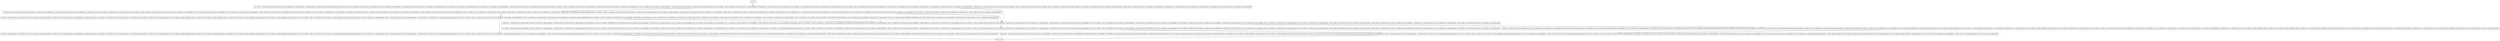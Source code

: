 digraph isBINDelta {
node [shape=record];
entry [label="entry - []"];
exit [label="exit - []"];
39385819 [label="39385819 - [(!DUPLICATES && SEQUENTIAL && ENV_IS_LOCKING && !MAX_MEMORY), (!CACHE_MODE && !DUPLICATES && !MAX_MEMORY && !SEQUENTIAL && ENV_IS_LOCKING), (DUPLICATES && !SEQUENTIAL && ENV_IS_LOCKING && MAX_MEMORY), (!DUPLICATES && CACHE_MODE && ENV_IS_LOCKING && MAX_MEMORY), (ENV_IS_LOCKING && DUPLICATES && MAX_MEMORY), (ENV_IS_LOCKING && !DUPLICATES && !MAX_MEMORY), (!CACHE_MODE && !DUPLICATES && !MAX_MEMORY && SEQUENTIAL && ENV_IS_LOCKING), (!ENV_IS_LOCKING && !DUPLICATES && !MAX_MEMORY), (DUPLICATES && SEQUENTIAL && ENV_IS_LOCKING && !MAX_MEMORY), (!ENV_IS_LOCKING && DUPLICATES && MAX_MEMORY), (!CACHE_MODE && !DUPLICATES && !SEQUENTIAL && MAX_MEMORY && ENV_IS_LOCKING), (!ENV_IS_LOCKING && DUPLICATES && !MAX_MEMORY), (DUPLICATES && !SEQUENTIAL && ENV_IS_LOCKING && !MAX_MEMORY), (!CACHE_MODE && !DUPLICATES && SEQUENTIAL && MAX_MEMORY && ENV_IS_LOCKING), (!ENV_IS_LOCKING && !DUPLICATES && MAX_MEMORY), (!DUPLICATES && !SEQUENTIAL && ENV_IS_LOCKING && !MAX_MEMORY), (!DUPLICATES && CACHE_MODE && ENV_IS_LOCKING && !MAX_MEMORY), (!DUPLICATES && !SEQUENTIAL && ENV_IS_LOCKING && MAX_MEMORY), (ENV_IS_LOCKING && DUPLICATES && !MAX_MEMORY), (ENV_IS_LOCKING && !DUPLICATES && MAX_MEMORY), (!DUPLICATES && SEQUENTIAL && ENV_IS_LOCKING && MAX_MEMORY), (DUPLICATES && SEQUENTIAL && ENV_IS_LOCKING && MAX_MEMORY), (!DUPLICATES && !CACHE_MODE && ENV_IS_LOCKING && !MAX_MEMORY), (!DUPLICATES && !CACHE_MODE && ENV_IS_LOCKING && MAX_MEMORY)]"];
868414699 [label="868414699 - [(!DUPLICATES && SEQUENTIAL && ENV_IS_LOCKING && !MAX_MEMORY), (!CACHE_MODE && !DUPLICATES && !MAX_MEMORY && !SEQUENTIAL && ENV_IS_LOCKING), (DUPLICATES && !SEQUENTIAL && ENV_IS_LOCKING && MAX_MEMORY), (!DUPLICATES && CACHE_MODE && ENV_IS_LOCKING && MAX_MEMORY), (ENV_IS_LOCKING && DUPLICATES && MAX_MEMORY), (ENV_IS_LOCKING && !DUPLICATES && !MAX_MEMORY), (!CACHE_MODE && !DUPLICATES && !MAX_MEMORY && SEQUENTIAL && ENV_IS_LOCKING), (!ENV_IS_LOCKING && !DUPLICATES && !MAX_MEMORY), (DUPLICATES && SEQUENTIAL && ENV_IS_LOCKING && !MAX_MEMORY), (!ENV_IS_LOCKING && DUPLICATES && MAX_MEMORY), (!CACHE_MODE && !DUPLICATES && !SEQUENTIAL && MAX_MEMORY && ENV_IS_LOCKING), (!ENV_IS_LOCKING && DUPLICATES && !MAX_MEMORY), (DUPLICATES && !SEQUENTIAL && ENV_IS_LOCKING && !MAX_MEMORY), (!CACHE_MODE && !DUPLICATES && SEQUENTIAL && MAX_MEMORY && ENV_IS_LOCKING), (!ENV_IS_LOCKING && !DUPLICATES && MAX_MEMORY), (!DUPLICATES && !SEQUENTIAL && ENV_IS_LOCKING && !MAX_MEMORY), (!DUPLICATES && CACHE_MODE && ENV_IS_LOCKING && !MAX_MEMORY), (!DUPLICATES && !SEQUENTIAL && ENV_IS_LOCKING && MAX_MEMORY), (ENV_IS_LOCKING && DUPLICATES && !MAX_MEMORY), (ENV_IS_LOCKING && !DUPLICATES && MAX_MEMORY), (!DUPLICATES && SEQUENTIAL && ENV_IS_LOCKING && MAX_MEMORY), (DUPLICATES && SEQUENTIAL && ENV_IS_LOCKING && MAX_MEMORY), (!DUPLICATES && !CACHE_MODE && ENV_IS_LOCKING && !MAX_MEMORY), (!DUPLICATES && !CACHE_MODE && ENV_IS_LOCKING && MAX_MEMORY)]"];
1714818186 [label="1714818186 - [(!DUPLICATES && SEQUENTIAL && ENV_IS_LOCKING && !MAX_MEMORY), (!CACHE_MODE && !DUPLICATES && !MAX_MEMORY && !SEQUENTIAL && ENV_IS_LOCKING), (DUPLICATES && !SEQUENTIAL && ENV_IS_LOCKING && MAX_MEMORY), (!DUPLICATES && CACHE_MODE && ENV_IS_LOCKING && MAX_MEMORY), (ENV_IS_LOCKING && DUPLICATES && MAX_MEMORY), (ENV_IS_LOCKING && !DUPLICATES && !MAX_MEMORY), (!CACHE_MODE && !DUPLICATES && !MAX_MEMORY && SEQUENTIAL && ENV_IS_LOCKING), (!ENV_IS_LOCKING && !DUPLICATES && !MAX_MEMORY), (DUPLICATES && SEQUENTIAL && ENV_IS_LOCKING && !MAX_MEMORY), (!ENV_IS_LOCKING && DUPLICATES && MAX_MEMORY), (!CACHE_MODE && !DUPLICATES && !SEQUENTIAL && MAX_MEMORY && ENV_IS_LOCKING), (!ENV_IS_LOCKING && DUPLICATES && !MAX_MEMORY), (DUPLICATES && !SEQUENTIAL && ENV_IS_LOCKING && !MAX_MEMORY), (!CACHE_MODE && !DUPLICATES && SEQUENTIAL && MAX_MEMORY && ENV_IS_LOCKING), (!ENV_IS_LOCKING && !DUPLICATES && MAX_MEMORY), (!DUPLICATES && !SEQUENTIAL && ENV_IS_LOCKING && !MAX_MEMORY), (!DUPLICATES && CACHE_MODE && ENV_IS_LOCKING && !MAX_MEMORY), (!DUPLICATES && !SEQUENTIAL && ENV_IS_LOCKING && MAX_MEMORY), (ENV_IS_LOCKING && DUPLICATES && !MAX_MEMORY), (ENV_IS_LOCKING && !DUPLICATES && MAX_MEMORY), (!DUPLICATES && SEQUENTIAL && ENV_IS_LOCKING && MAX_MEMORY), (DUPLICATES && SEQUENTIAL && ENV_IS_LOCKING && MAX_MEMORY), (!DUPLICATES && !CACHE_MODE && ENV_IS_LOCKING && !MAX_MEMORY), (!DUPLICATES && !CACHE_MODE && ENV_IS_LOCKING && MAX_MEMORY)]"];
1553105900 [label="1553105900 - [(!DUPLICATES && SEQUENTIAL && ENV_IS_LOCKING && !MAX_MEMORY), (!CACHE_MODE && !DUPLICATES && !MAX_MEMORY && !SEQUENTIAL && ENV_IS_LOCKING), (DUPLICATES && !SEQUENTIAL && ENV_IS_LOCKING && MAX_MEMORY), (!DUPLICATES && CACHE_MODE && ENV_IS_LOCKING && MAX_MEMORY), (ENV_IS_LOCKING && DUPLICATES && MAX_MEMORY), (ENV_IS_LOCKING && !DUPLICATES && !MAX_MEMORY), (!CACHE_MODE && !DUPLICATES && !MAX_MEMORY && SEQUENTIAL && ENV_IS_LOCKING), (!ENV_IS_LOCKING && !DUPLICATES && !MAX_MEMORY), (DUPLICATES && SEQUENTIAL && ENV_IS_LOCKING && !MAX_MEMORY), (!ENV_IS_LOCKING && DUPLICATES && MAX_MEMORY), (!CACHE_MODE && !DUPLICATES && !SEQUENTIAL && MAX_MEMORY && ENV_IS_LOCKING), (!ENV_IS_LOCKING && DUPLICATES && !MAX_MEMORY), (DUPLICATES && !SEQUENTIAL && ENV_IS_LOCKING && !MAX_MEMORY), (!CACHE_MODE && !DUPLICATES && SEQUENTIAL && MAX_MEMORY && ENV_IS_LOCKING), (!ENV_IS_LOCKING && !DUPLICATES && MAX_MEMORY), (!DUPLICATES && !SEQUENTIAL && ENV_IS_LOCKING && !MAX_MEMORY), (!DUPLICATES && CACHE_MODE && ENV_IS_LOCKING && !MAX_MEMORY), (!DUPLICATES && !SEQUENTIAL && ENV_IS_LOCKING && MAX_MEMORY), (ENV_IS_LOCKING && DUPLICATES && !MAX_MEMORY), (ENV_IS_LOCKING && !DUPLICATES && MAX_MEMORY), (!DUPLICATES && SEQUENTIAL && ENV_IS_LOCKING && MAX_MEMORY), (DUPLICATES && SEQUENTIAL && ENV_IS_LOCKING && MAX_MEMORY), (!DUPLICATES && !CACHE_MODE && ENV_IS_LOCKING && !MAX_MEMORY), (!DUPLICATES && !CACHE_MODE && ENV_IS_LOCKING && MAX_MEMORY)]"];
169254008 [label="169254008 - [(!DUPLICATES && SEQUENTIAL && ENV_IS_LOCKING && !MAX_MEMORY), (!CACHE_MODE && !DUPLICATES && !MAX_MEMORY && !SEQUENTIAL && ENV_IS_LOCKING), (DUPLICATES && !SEQUENTIAL && ENV_IS_LOCKING && MAX_MEMORY), (!DUPLICATES && CACHE_MODE && ENV_IS_LOCKING && MAX_MEMORY), (ENV_IS_LOCKING && DUPLICATES && MAX_MEMORY), (ENV_IS_LOCKING && !DUPLICATES && !MAX_MEMORY), (!CACHE_MODE && !DUPLICATES && !MAX_MEMORY && SEQUENTIAL && ENV_IS_LOCKING), (!ENV_IS_LOCKING && !DUPLICATES && !MAX_MEMORY), (DUPLICATES && SEQUENTIAL && ENV_IS_LOCKING && !MAX_MEMORY), (!ENV_IS_LOCKING && DUPLICATES && MAX_MEMORY), (!CACHE_MODE && !DUPLICATES && !SEQUENTIAL && MAX_MEMORY && ENV_IS_LOCKING), (!ENV_IS_LOCKING && DUPLICATES && !MAX_MEMORY), (DUPLICATES && !SEQUENTIAL && ENV_IS_LOCKING && !MAX_MEMORY), (!CACHE_MODE && !DUPLICATES && SEQUENTIAL && MAX_MEMORY && ENV_IS_LOCKING), (!ENV_IS_LOCKING && !DUPLICATES && MAX_MEMORY), (!DUPLICATES && !SEQUENTIAL && ENV_IS_LOCKING && !MAX_MEMORY), (!DUPLICATES && CACHE_MODE && ENV_IS_LOCKING && !MAX_MEMORY), (!DUPLICATES && !SEQUENTIAL && ENV_IS_LOCKING && MAX_MEMORY), (ENV_IS_LOCKING && DUPLICATES && !MAX_MEMORY), (ENV_IS_LOCKING && !DUPLICATES && MAX_MEMORY), (!DUPLICATES && SEQUENTIAL && ENV_IS_LOCKING && MAX_MEMORY), (DUPLICATES && SEQUENTIAL && ENV_IS_LOCKING && MAX_MEMORY), (!DUPLICATES && !CACHE_MODE && ENV_IS_LOCKING && !MAX_MEMORY), (!DUPLICATES && !CACHE_MODE && ENV_IS_LOCKING && MAX_MEMORY)]"];
1768357443 [label="1768357443 - [(!DUPLICATES && SEQUENTIAL && ENV_IS_LOCKING && !MAX_MEMORY), (!CACHE_MODE && !DUPLICATES && !MAX_MEMORY && !SEQUENTIAL && ENV_IS_LOCKING), (DUPLICATES && !SEQUENTIAL && ENV_IS_LOCKING && MAX_MEMORY), (!DUPLICATES && CACHE_MODE && ENV_IS_LOCKING && MAX_MEMORY), (ENV_IS_LOCKING && DUPLICATES && MAX_MEMORY), (ENV_IS_LOCKING && !DUPLICATES && !MAX_MEMORY), (!CACHE_MODE && !DUPLICATES && !MAX_MEMORY && SEQUENTIAL && ENV_IS_LOCKING), (!ENV_IS_LOCKING && !DUPLICATES && !MAX_MEMORY), (DUPLICATES && SEQUENTIAL && ENV_IS_LOCKING && !MAX_MEMORY), (!ENV_IS_LOCKING && DUPLICATES && MAX_MEMORY), (!CACHE_MODE && !DUPLICATES && !SEQUENTIAL && MAX_MEMORY && ENV_IS_LOCKING), (!ENV_IS_LOCKING && DUPLICATES && !MAX_MEMORY), (DUPLICATES && !SEQUENTIAL && ENV_IS_LOCKING && !MAX_MEMORY), (!CACHE_MODE && !DUPLICATES && SEQUENTIAL && MAX_MEMORY && ENV_IS_LOCKING), (!ENV_IS_LOCKING && !DUPLICATES && MAX_MEMORY), (!DUPLICATES && !SEQUENTIAL && ENV_IS_LOCKING && !MAX_MEMORY), (!DUPLICATES && CACHE_MODE && ENV_IS_LOCKING && !MAX_MEMORY), (!DUPLICATES && !SEQUENTIAL && ENV_IS_LOCKING && MAX_MEMORY), (ENV_IS_LOCKING && DUPLICATES && !MAX_MEMORY), (ENV_IS_LOCKING && !DUPLICATES && MAX_MEMORY), (!DUPLICATES && SEQUENTIAL && ENV_IS_LOCKING && MAX_MEMORY), (DUPLICATES && SEQUENTIAL && ENV_IS_LOCKING && MAX_MEMORY), (!DUPLICATES && !CACHE_MODE && ENV_IS_LOCKING && !MAX_MEMORY), (!DUPLICATES && !CACHE_MODE && ENV_IS_LOCKING && MAX_MEMORY)]"];
453334494 [label="453334494 - [(!DUPLICATES && SEQUENTIAL && ENV_IS_LOCKING && !MAX_MEMORY), (!CACHE_MODE && !DUPLICATES && !MAX_MEMORY && !SEQUENTIAL && ENV_IS_LOCKING), (DUPLICATES && !SEQUENTIAL && ENV_IS_LOCKING && MAX_MEMORY), (!DUPLICATES && CACHE_MODE && ENV_IS_LOCKING && MAX_MEMORY), (ENV_IS_LOCKING && DUPLICATES && MAX_MEMORY), (ENV_IS_LOCKING && !DUPLICATES && !MAX_MEMORY), (!CACHE_MODE && !DUPLICATES && !MAX_MEMORY && SEQUENTIAL && ENV_IS_LOCKING), (!ENV_IS_LOCKING && !DUPLICATES && !MAX_MEMORY), (DUPLICATES && SEQUENTIAL && ENV_IS_LOCKING && !MAX_MEMORY), (!ENV_IS_LOCKING && DUPLICATES && MAX_MEMORY), (!CACHE_MODE && !DUPLICATES && !SEQUENTIAL && MAX_MEMORY && ENV_IS_LOCKING), (!ENV_IS_LOCKING && DUPLICATES && !MAX_MEMORY), (DUPLICATES && !SEQUENTIAL && ENV_IS_LOCKING && !MAX_MEMORY), (!CACHE_MODE && !DUPLICATES && SEQUENTIAL && MAX_MEMORY && ENV_IS_LOCKING), (!ENV_IS_LOCKING && !DUPLICATES && MAX_MEMORY), (!DUPLICATES && !SEQUENTIAL && ENV_IS_LOCKING && !MAX_MEMORY), (!DUPLICATES && CACHE_MODE && ENV_IS_LOCKING && !MAX_MEMORY), (!DUPLICATES && !SEQUENTIAL && ENV_IS_LOCKING && MAX_MEMORY), (ENV_IS_LOCKING && DUPLICATES && !MAX_MEMORY), (ENV_IS_LOCKING && !DUPLICATES && MAX_MEMORY), (!DUPLICATES && SEQUENTIAL && ENV_IS_LOCKING && MAX_MEMORY), (DUPLICATES && SEQUENTIAL && ENV_IS_LOCKING && MAX_MEMORY), (!DUPLICATES && !CACHE_MODE && ENV_IS_LOCKING && !MAX_MEMORY), (!DUPLICATES && !CACHE_MODE && ENV_IS_LOCKING && MAX_MEMORY)]"];
541472910 [label="541472910 - [(!DUPLICATES && SEQUENTIAL && ENV_IS_LOCKING && !MAX_MEMORY), (!CACHE_MODE && !DUPLICATES && !MAX_MEMORY && !SEQUENTIAL && ENV_IS_LOCKING), (DUPLICATES && !SEQUENTIAL && ENV_IS_LOCKING && MAX_MEMORY), (!DUPLICATES && CACHE_MODE && ENV_IS_LOCKING && MAX_MEMORY), (ENV_IS_LOCKING && DUPLICATES && MAX_MEMORY), (ENV_IS_LOCKING && !DUPLICATES && !MAX_MEMORY), (!CACHE_MODE && !DUPLICATES && !MAX_MEMORY && SEQUENTIAL && ENV_IS_LOCKING), (!ENV_IS_LOCKING && !DUPLICATES && !MAX_MEMORY), (DUPLICATES && SEQUENTIAL && ENV_IS_LOCKING && !MAX_MEMORY), (!ENV_IS_LOCKING && DUPLICATES && MAX_MEMORY), (!CACHE_MODE && !DUPLICATES && !SEQUENTIAL && MAX_MEMORY && ENV_IS_LOCKING), (!ENV_IS_LOCKING && DUPLICATES && !MAX_MEMORY), (DUPLICATES && !SEQUENTIAL && ENV_IS_LOCKING && !MAX_MEMORY), (!CACHE_MODE && !DUPLICATES && SEQUENTIAL && MAX_MEMORY && ENV_IS_LOCKING), (!ENV_IS_LOCKING && !DUPLICATES && MAX_MEMORY), (!DUPLICATES && !SEQUENTIAL && ENV_IS_LOCKING && !MAX_MEMORY), (!DUPLICATES && CACHE_MODE && ENV_IS_LOCKING && !MAX_MEMORY), (!DUPLICATES && !SEQUENTIAL && ENV_IS_LOCKING && MAX_MEMORY), (ENV_IS_LOCKING && DUPLICATES && !MAX_MEMORY), (ENV_IS_LOCKING && !DUPLICATES && MAX_MEMORY), (!DUPLICATES && SEQUENTIAL && ENV_IS_LOCKING && MAX_MEMORY), (DUPLICATES && SEQUENTIAL && ENV_IS_LOCKING && MAX_MEMORY), (!DUPLICATES && !CACHE_MODE && ENV_IS_LOCKING && !MAX_MEMORY), (!DUPLICATES && !CACHE_MODE && ENV_IS_LOCKING && MAX_MEMORY)]"];
entry;
exit;
entry -> 541472910;
39385819 -> 868414699;
868414699 -> exit;
1714818186 -> 1768357443;
1714818186 -> 453334494;
1553105900 -> 868414699;
169254008 -> exit;
1768357443 -> 39385819;
1768357443 -> 1553105900;
453334494 -> 169254008;
453334494 -> 1768357443;
541472910 -> 1714818186;
541472910 -> 1768357443;
}
